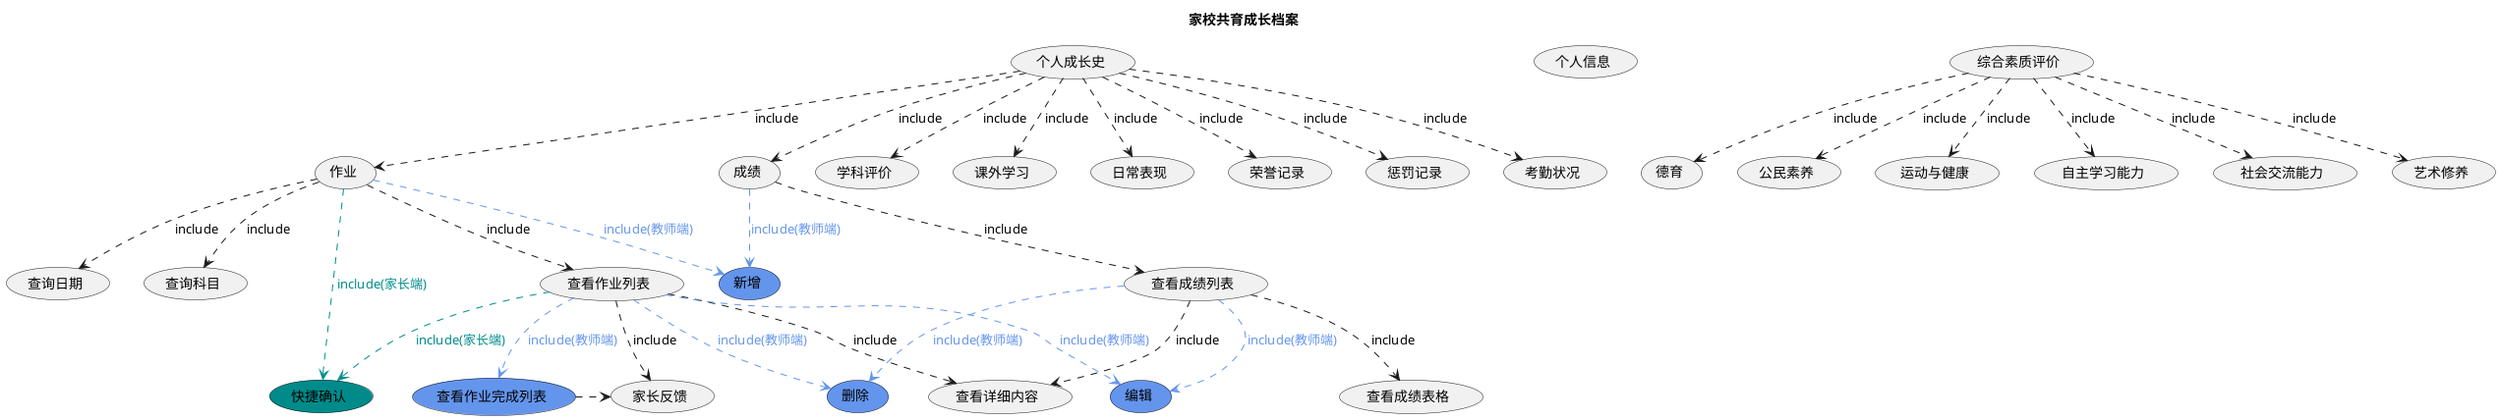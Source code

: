 家校共育成长档案
@startuml
title 家校共育成长档案
(个人信息) as info

(个人成长史) as history
(作业) as homeWork
(查询日期) as selectAll
(查询科目) as selectSpecial
(查看作业列表) as list
(快捷确认) as quickSend #DarkCyan
(新增) as publish #CornflowerBlue
(查看详细内容) as detail
(家长反馈) as feedBack
(编辑) as edit #CornflowerBlue
(删除) as del #CornflowerBlue
(查看作业完成列表) as student #CornflowerBlue
history ..> homeWork : include
homeWork ..> list : include
homeWork ..> selectAll : include
homeWork ..> selectSpecial : include
homeWork ..> quickSend #DarkCyan;text:DarkCyan : include(家长端)
homeWork ..> publish #CornflowerBlue;text:CornflowerBlue : include(教师端)

list ..> detail : include
list ..> feedBack : include
list ..> edit #CornflowerBlue;text:CornflowerBlue : include(教师端)
list ..> del #CornflowerBlue;text:CornflowerBlue : include(教师端)
list ..> student #CornflowerBlue;text:CornflowerBlue : include(教师端)
list ..> quickSend #DarkCyan;text:DarkCyan : include(家长端)
student .> feedBack 

(成绩) as score
(查看成绩列表) as scoreList
(查看成绩表格) as scoreTable
history ..> score : include
score ..> scoreList : include 
scoreList ..> detail : include
scoreList ..> edit #CornflowerBlue;text:CornflowerBlue : include(教师端)
scoreList ..> del  #CornflowerBlue;text:CornflowerBlue : include(教师端)
scoreList ..> scoreTable : include
score ..> publish #CornflowerBlue;text:CornflowerBlue : include(教师端)

(学科评价) as comment
(课外学习) as study
(日常表现) as perform
(荣誉记录) as honor
(惩罚记录) as punish
(考勤状况) as checkIn
history ..> comment : include
history ..> study : include
history ..> perform : include
history ..> honor : include
history ..> punish : include
history ..> checkIn : include


(综合素质评价) as quality
(德育) as morality
(公民素养) as diathesis
(运动与健康) as sports
(自主学习能力) as selfLearning
(社会交流能力) as society
(艺术修养) as art
quality ..> morality : include
quality ..> diathesis : include
quality ..> sports : include
quality ..> selfLearning : include
quality ..> society : include
quality ..> art : include
@enduml